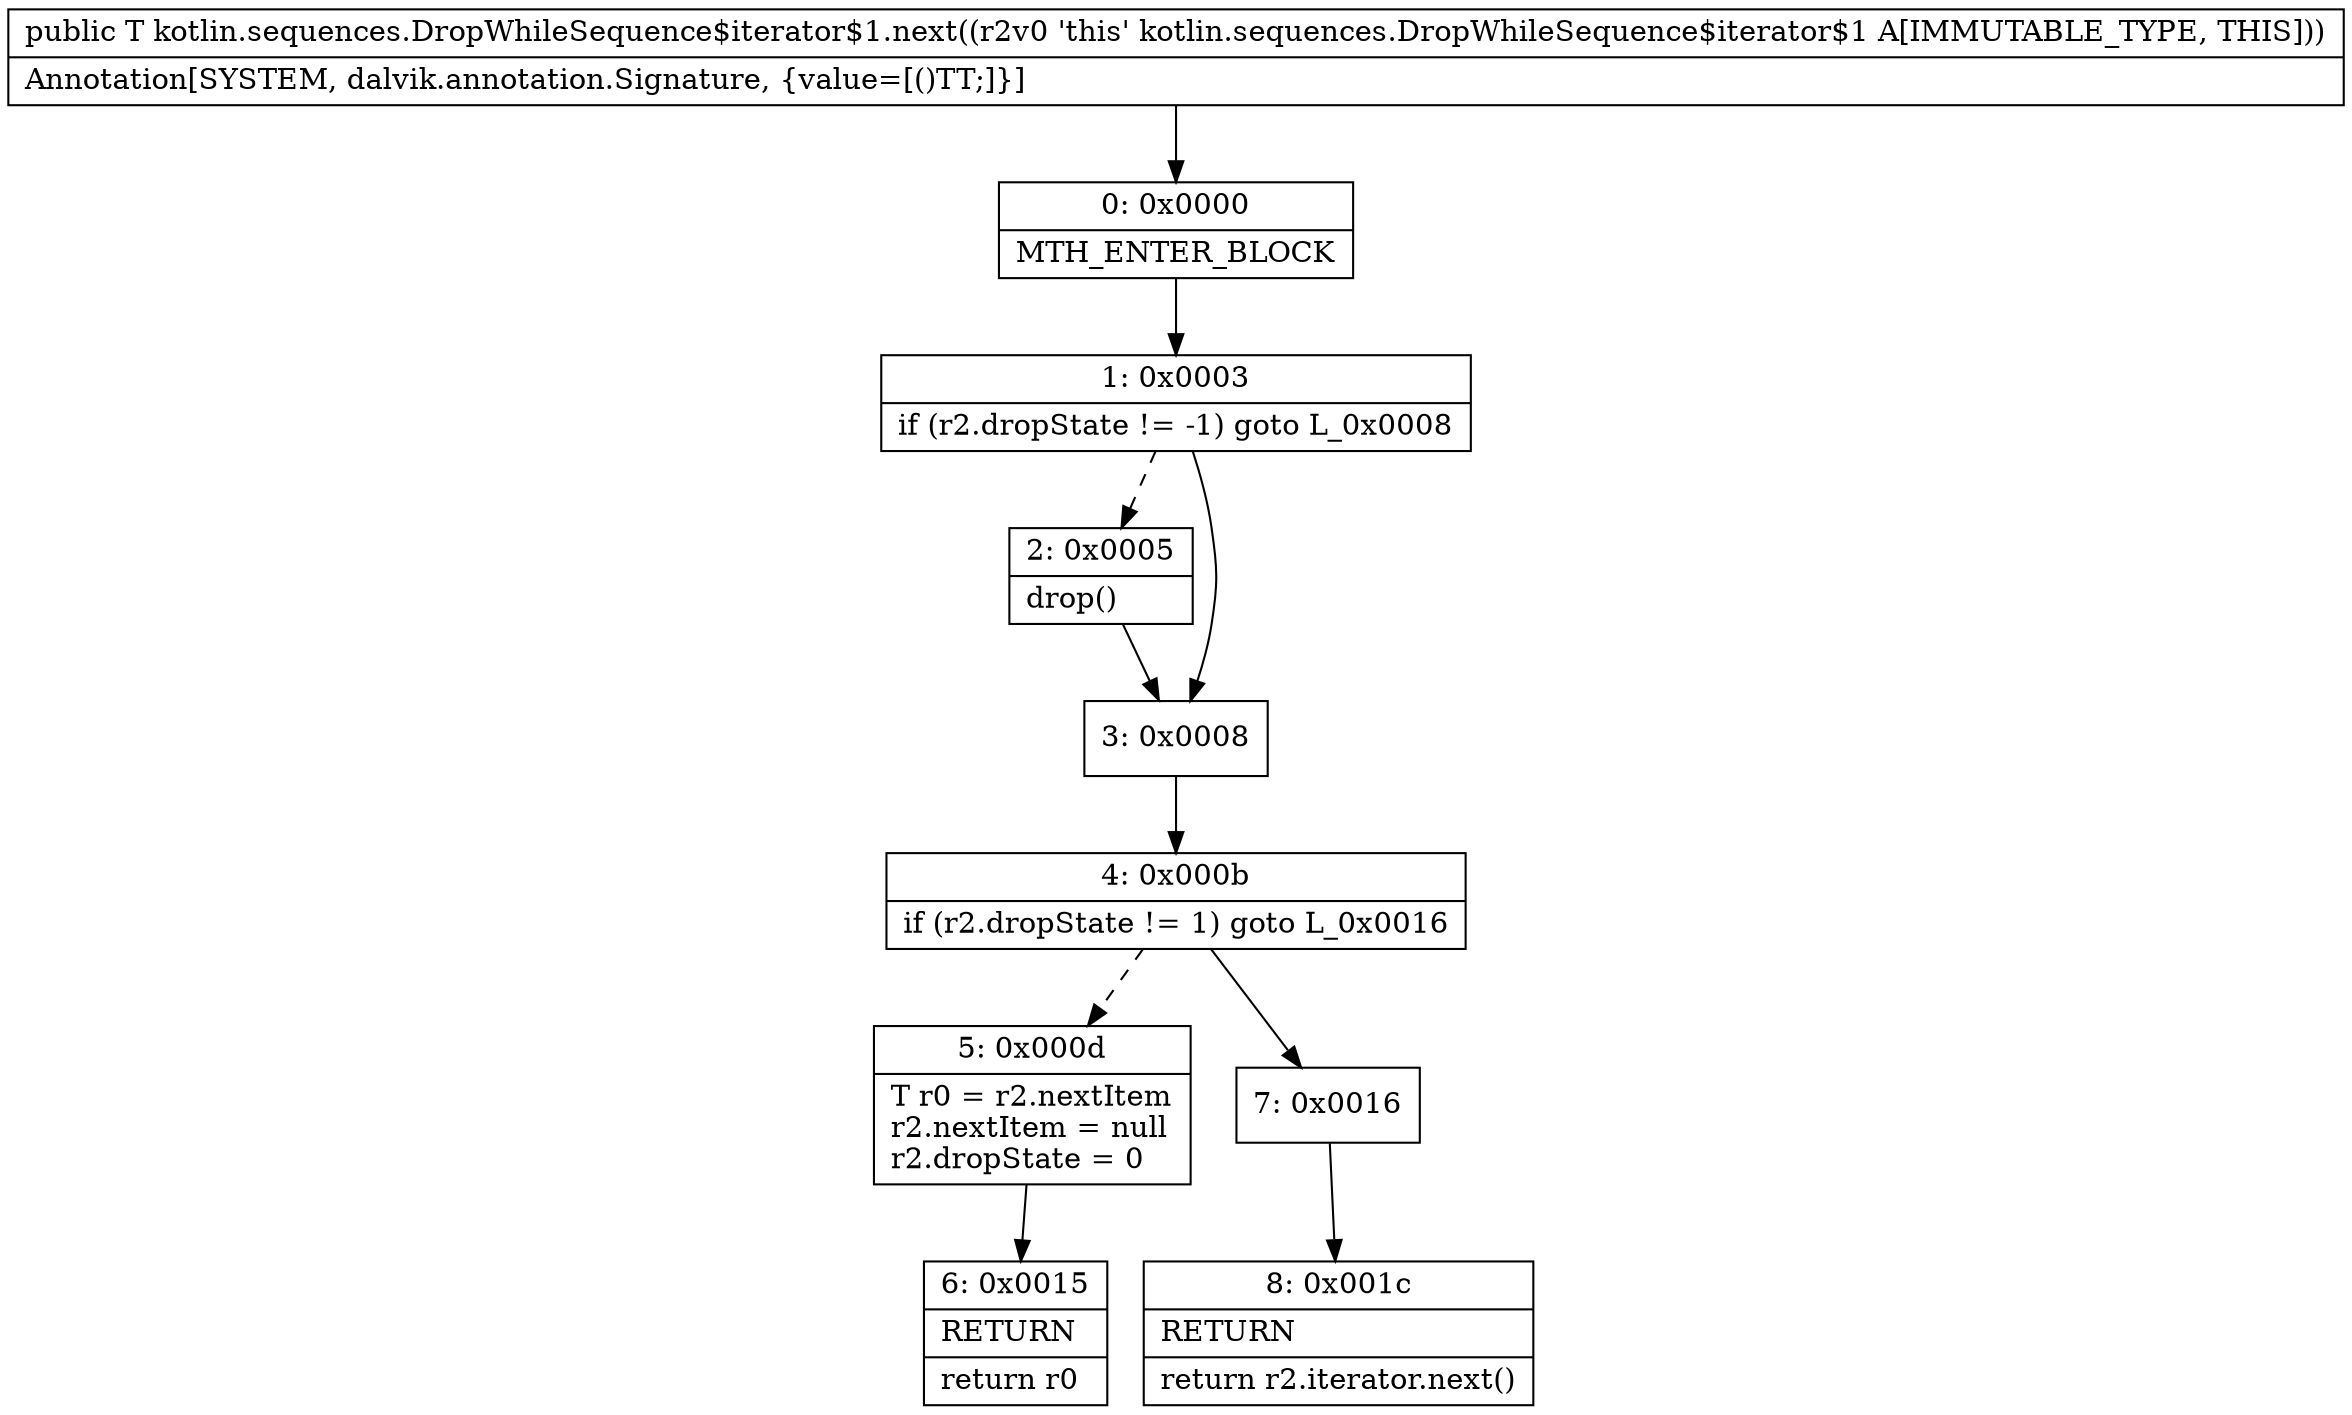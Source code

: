 digraph "CFG forkotlin.sequences.DropWhileSequence$iterator$1.next()Ljava\/lang\/Object;" {
Node_0 [shape=record,label="{0\:\ 0x0000|MTH_ENTER_BLOCK\l}"];
Node_1 [shape=record,label="{1\:\ 0x0003|if (r2.dropState != \-1) goto L_0x0008\l}"];
Node_2 [shape=record,label="{2\:\ 0x0005|drop()\l}"];
Node_3 [shape=record,label="{3\:\ 0x0008}"];
Node_4 [shape=record,label="{4\:\ 0x000b|if (r2.dropState != 1) goto L_0x0016\l}"];
Node_5 [shape=record,label="{5\:\ 0x000d|T r0 = r2.nextItem\lr2.nextItem = null\lr2.dropState = 0\l}"];
Node_6 [shape=record,label="{6\:\ 0x0015|RETURN\l|return r0\l}"];
Node_7 [shape=record,label="{7\:\ 0x0016}"];
Node_8 [shape=record,label="{8\:\ 0x001c|RETURN\l|return r2.iterator.next()\l}"];
MethodNode[shape=record,label="{public T kotlin.sequences.DropWhileSequence$iterator$1.next((r2v0 'this' kotlin.sequences.DropWhileSequence$iterator$1 A[IMMUTABLE_TYPE, THIS]))  | Annotation[SYSTEM, dalvik.annotation.Signature, \{value=[()TT;]\}]\l}"];
MethodNode -> Node_0;
Node_0 -> Node_1;
Node_1 -> Node_2[style=dashed];
Node_1 -> Node_3;
Node_2 -> Node_3;
Node_3 -> Node_4;
Node_4 -> Node_5[style=dashed];
Node_4 -> Node_7;
Node_5 -> Node_6;
Node_7 -> Node_8;
}

